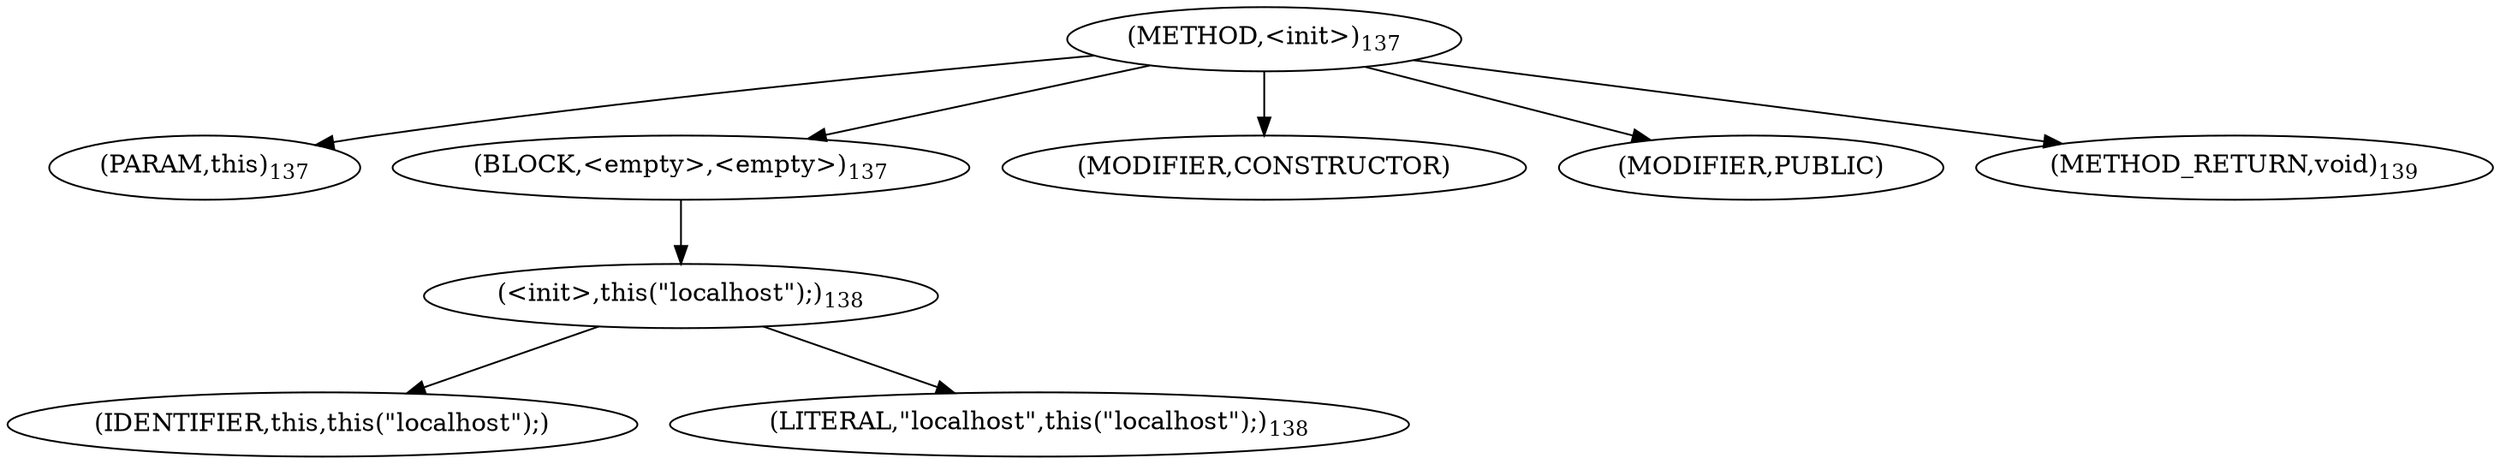 digraph "&lt;init&gt;" {  
"160" [label = <(METHOD,&lt;init&gt;)<SUB>137</SUB>> ]
"4" [label = <(PARAM,this)<SUB>137</SUB>> ]
"161" [label = <(BLOCK,&lt;empty&gt;,&lt;empty&gt;)<SUB>137</SUB>> ]
"162" [label = <(&lt;init&gt;,this(&quot;localhost&quot;);)<SUB>138</SUB>> ]
"3" [label = <(IDENTIFIER,this,this(&quot;localhost&quot;);)> ]
"163" [label = <(LITERAL,&quot;localhost&quot;,this(&quot;localhost&quot;);)<SUB>138</SUB>> ]
"164" [label = <(MODIFIER,CONSTRUCTOR)> ]
"165" [label = <(MODIFIER,PUBLIC)> ]
"166" [label = <(METHOD_RETURN,void)<SUB>139</SUB>> ]
  "160" -> "4" 
  "160" -> "161" 
  "160" -> "164" 
  "160" -> "165" 
  "160" -> "166" 
  "161" -> "162" 
  "162" -> "3" 
  "162" -> "163" 
}
